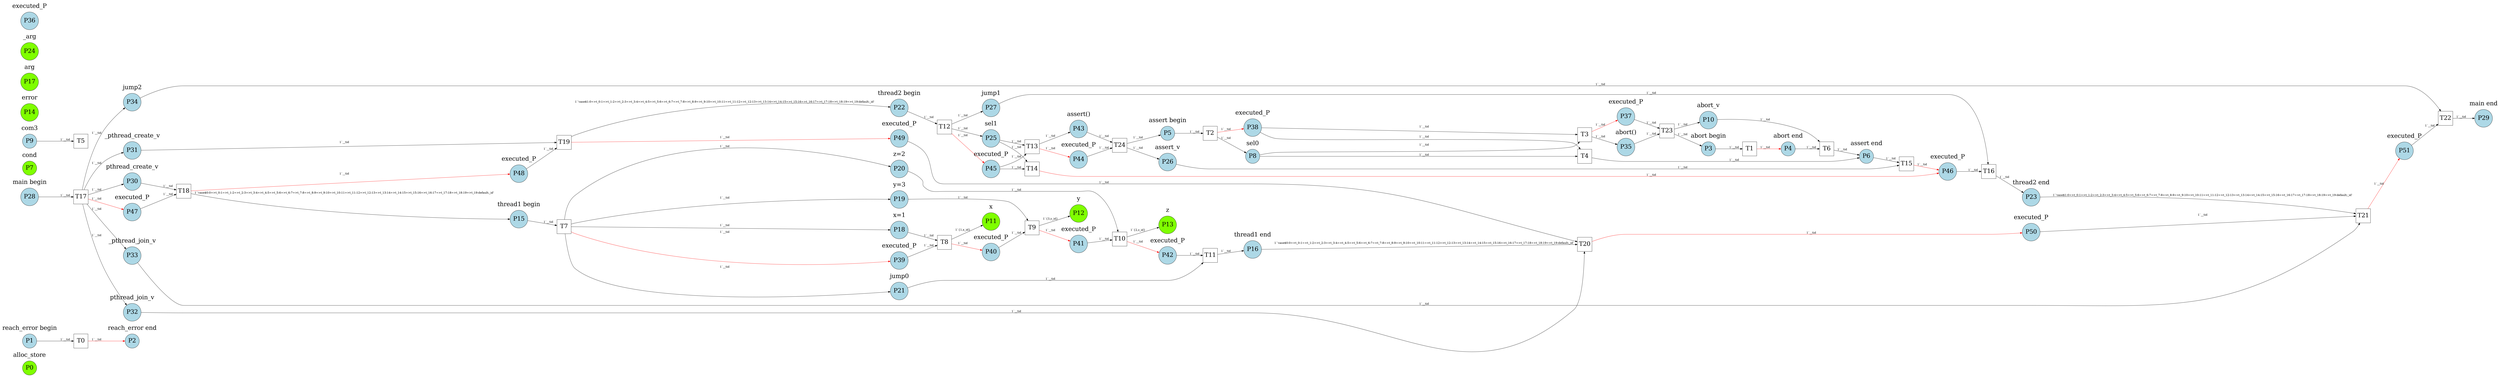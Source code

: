digraph G{
rankdir = LR
subgraph cluster_P0{fontsize = 30;label="alloc_store";color="white"P0[shape=circle,fontsize = 30,width=1,style="filled",color="black",fillcolor="chartreuse"]}
subgraph cluster_P1{fontsize = 30;label="reach_error begin";color="white"P1[shape=circle,fontsize = 30,width=1,style="filled",color="black",fillcolor="lightblue"]}
subgraph cluster_P2{fontsize = 30;label="reach_error end";color="white"P2[shape=circle,fontsize = 30,width=1,style="filled",color="black",fillcolor="lightblue"]}
subgraph cluster_P3{fontsize = 30;label="abort begin";color="white"P3[shape=circle,fontsize = 30,width=1,style="filled",color="black",fillcolor="lightblue"]}
subgraph cluster_P4{fontsize = 30;label="abort end";color="white"P4[shape=circle,fontsize = 30,width=1,style="filled",color="black",fillcolor="lightblue"]}
subgraph cluster_P5{fontsize = 30;label="assert begin";color="white"P5[shape=circle,fontsize = 30,width=1,style="filled",color="black",fillcolor="lightblue"]}
subgraph cluster_P6{fontsize = 30;label="assert end";color="white"P6[shape=circle,fontsize = 30,width=1,style="filled",color="black",fillcolor="lightblue"]}
subgraph cluster_P7{fontsize = 30;label="cond";color="white"P7[shape=circle,fontsize = 30,width=1,style="filled",color="black",fillcolor="chartreuse"]}
subgraph cluster_P8{fontsize = 30;label="sel0";color="white"P8[shape=circle,fontsize = 30,width=1,style="filled",color="black",fillcolor="lightblue"]}
subgraph cluster_P9{fontsize = 30;label="com3";color="white"P9[shape=circle,fontsize = 30,width=1,style="filled",color="black",fillcolor="lightblue"]}
subgraph cluster_P10{fontsize = 30;label="abort_v";color="white"P10[shape=circle,fontsize = 30,width=1,style="filled",color="black",fillcolor="lightblue"]}
subgraph cluster_P11{fontsize = 30;label="x";color="white"P11[shape=circle,fontsize = 30,width=1,style="filled",color="black",fillcolor="chartreuse"]}
subgraph cluster_P12{fontsize = 30;label="y";color="white"P12[shape=circle,fontsize = 30,width=1,style="filled",color="black",fillcolor="chartreuse"]}
subgraph cluster_P13{fontsize = 30;label="z";color="white"P13[shape=circle,fontsize = 30,width=1,style="filled",color="black",fillcolor="chartreuse"]}
subgraph cluster_P14{fontsize = 30;label="error";color="white"P14[shape=circle,fontsize = 30,width=1,style="filled",color="black",fillcolor="chartreuse"]}
subgraph cluster_P15{fontsize = 30;label="thread1 begin";color="white"P15[shape=circle,fontsize = 30,width=1,style="filled",color="black",fillcolor="lightblue"]}
subgraph cluster_P16{fontsize = 30;label="thread1 end";color="white"P16[shape=circle,fontsize = 30,width=1,style="filled",color="black",fillcolor="lightblue"]}
subgraph cluster_P17{fontsize = 30;label="arg";color="white"P17[shape=circle,fontsize = 30,width=1,style="filled",color="black",fillcolor="chartreuse"]}
subgraph cluster_P18{fontsize = 30;label="x=1";color="white"P18[shape=circle,fontsize = 30,width=1,style="filled",color="black",fillcolor="lightblue"]}
subgraph cluster_P19{fontsize = 30;label="y=3";color="white"P19[shape=circle,fontsize = 30,width=1,style="filled",color="black",fillcolor="lightblue"]}
subgraph cluster_P20{fontsize = 30;label="z=2";color="white"P20[shape=circle,fontsize = 30,width=1,style="filled",color="black",fillcolor="lightblue"]}
subgraph cluster_P21{fontsize = 30;label="jump0";color="white"P21[shape=circle,fontsize = 30,width=1,style="filled",color="black",fillcolor="lightblue"]}
subgraph cluster_P22{fontsize = 30;label="thread2 begin";color="white"P22[shape=circle,fontsize = 30,width=1,style="filled",color="black",fillcolor="lightblue"]}
subgraph cluster_P23{fontsize = 30;label="thread2 end";color="white"P23[shape=circle,fontsize = 30,width=1,style="filled",color="black",fillcolor="lightblue"]}
subgraph cluster_P24{fontsize = 30;label="_arg";color="white"P24[shape=circle,fontsize = 30,width=1,style="filled",color="black",fillcolor="chartreuse"]}
subgraph cluster_P25{fontsize = 30;label="sel1";color="white"P25[shape=circle,fontsize = 30,width=1,style="filled",color="black",fillcolor="lightblue"]}
subgraph cluster_P26{fontsize = 30;label="assert_v";color="white"P26[shape=circle,fontsize = 30,width=1,style="filled",color="black",fillcolor="lightblue"]}
subgraph cluster_P27{fontsize = 30;label="jump1";color="white"P27[shape=circle,fontsize = 30,width=1,style="filled",color="black",fillcolor="lightblue"]}
subgraph cluster_P28{fontsize = 30;label="main begin";color="white"P28[shape=circle,fontsize = 30,width=1,style="filled",color="black",fillcolor="lightblue"]}
subgraph cluster_P29{fontsize = 30;label="main end";color="white"P29[shape=circle,fontsize = 30,width=1,style="filled",color="black",fillcolor="lightblue"]}
subgraph cluster_P30{fontsize = 30;label="pthread_create_v";color="white"P30[shape=circle,fontsize = 30,width=1,style="filled",color="black",fillcolor="lightblue"]}
subgraph cluster_P31{fontsize = 30;label="_pthread_create_v";color="white"P31[shape=circle,fontsize = 30,width=1,style="filled",color="black",fillcolor="lightblue"]}
subgraph cluster_P32{fontsize = 30;label="pthread_join_v";color="white"P32[shape=circle,fontsize = 30,width=1,style="filled",color="black",fillcolor="lightblue"]}
subgraph cluster_P33{fontsize = 30;label="_pthread_join_v";color="white"P33[shape=circle,fontsize = 30,width=1,style="filled",color="black",fillcolor="lightblue"]}
subgraph cluster_P34{fontsize = 30;label="jump2";color="white"P34[shape=circle,fontsize = 30,width=1,style="filled",color="black",fillcolor="lightblue"]}
subgraph cluster_P35{fontsize = 30;label="abort()";color="white"P35[shape=circle,fontsize = 30,width=1,style="filled",color="black",fillcolor="lightblue"]}
subgraph cluster_P36{fontsize = 30;label="executed_P";color="white"P36[shape=circle,fontsize = 30,width=1,style="filled",color="black",fillcolor="lightblue"]}
subgraph cluster_P37{fontsize = 30;label="executed_P";color="white"P37[shape=circle,fontsize = 30,width=1,style="filled",color="black",fillcolor="lightblue"]}
subgraph cluster_P38{fontsize = 30;label="executed_P";color="white"P38[shape=circle,fontsize = 30,width=1,style="filled",color="black",fillcolor="lightblue"]}
subgraph cluster_P39{fontsize = 30;label="executed_P";color="white"P39[shape=circle,fontsize = 30,width=1,style="filled",color="black",fillcolor="lightblue"]}
subgraph cluster_P40{fontsize = 30;label="executed_P";color="white"P40[shape=circle,fontsize = 30,width=1,style="filled",color="black",fillcolor="lightblue"]}
subgraph cluster_P41{fontsize = 30;label="executed_P";color="white"P41[shape=circle,fontsize = 30,width=1,style="filled",color="black",fillcolor="lightblue"]}
subgraph cluster_P42{fontsize = 30;label="executed_P";color="white"P42[shape=circle,fontsize = 30,width=1,style="filled",color="black",fillcolor="lightblue"]}
subgraph cluster_P43{fontsize = 30;label="assert()";color="white"P43[shape=circle,fontsize = 30,width=1,style="filled",color="black",fillcolor="lightblue"]}
subgraph cluster_P44{fontsize = 30;label="executed_P";color="white"P44[shape=circle,fontsize = 30,width=1,style="filled",color="black",fillcolor="lightblue"]}
subgraph cluster_P45{fontsize = 30;label="executed_P";color="white"P45[shape=circle,fontsize = 30,width=1,style="filled",color="black",fillcolor="lightblue"]}
subgraph cluster_P46{fontsize = 30;label="executed_P";color="white"P46[shape=circle,fontsize = 30,width=1,style="filled",color="black",fillcolor="lightblue"]}
subgraph cluster_P47{fontsize = 30;label="executed_P";color="white"P47[shape=circle,fontsize = 30,width=1,style="filled",color="black",fillcolor="lightblue"]}
subgraph cluster_P48{fontsize = 30;label="executed_P";color="white"P48[shape=circle,fontsize = 30,width=1,style="filled",color="black",fillcolor="lightblue"]}
subgraph cluster_P49{fontsize = 30;label="executed_P";color="white"P49[shape=circle,fontsize = 30,width=1,style="filled",color="black",fillcolor="lightblue"]}
subgraph cluster_P50{fontsize = 30;label="executed_P";color="white"P50[shape=circle,fontsize = 30,width=1,style="filled",color="black",fillcolor="lightblue"]}
subgraph cluster_P51{fontsize = 30;label="executed_P";color="white"P51[shape=circle,fontsize = 30,width=1,style="filled",color="black",fillcolor="lightblue"]}
T0[shape=box,fontsize = 30,width=1,height=1]
T1[shape=box,fontsize = 30,width=1,height=1]
T2[shape=box,fontsize = 30,width=1,height=1]
T3[shape=box,fontsize = 30,width=1,height=1]
T4[shape=box,fontsize = 30,width=1,height=1]
T5[shape=box,fontsize = 30,width=1,height=1]
T6[shape=box,fontsize = 30,width=1,height=1]
T7[shape=box,fontsize = 30,width=1,height=1]
T8[shape=box,fontsize = 30,width=1,height=1]
T9[shape=box,fontsize = 30,width=1,height=1]
T10[shape=box,fontsize = 30,width=1,height=1]
T11[shape=box,fontsize = 30,width=1,height=1]
T12[shape=box,fontsize = 30,width=1,height=1]
T13[shape=box,fontsize = 30,width=1,height=1]
T14[shape=box,fontsize = 30,width=1,height=1]
T15[shape=box,fontsize = 30,width=1,height=1]
T16[shape=box,fontsize = 30,width=1,height=1]
T17[shape=box,fontsize = 30,width=1,height=1]
T18[shape=box,fontsize = 30,width=1,height=1]
T19[shape=box,fontsize = 30,width=1,height=1]
T20[shape=box,fontsize = 30,width=1,height=1]
T21[shape=box,fontsize = 30,width=1,height=1]
T22[shape=box,fontsize = 30,width=1,height=1]
T23[shape=box,fontsize = 30,width=1,height=1]
T24[shape=box,fontsize = 30,width=1,height=1]
P1->T0[label="1`__tid"]
P3->T1[label="1`__tid"]
P5->T2[label="1`__tid"]
P8->T3[label="1`__tid"]
P8->T4[label="1`__tid"]
P9->T5[label="1`__tid"]
P10->T6[label="1`__tid"]
P15->T7[label="1`__tid"]
P18->T8[label="1`__tid"]
P19->T9[label="1`__tid"]
P20->T10[label="1`__tid"]
P21->T11[label="1`__tid"]
P22->T12[label="1`__tid"]
P25->T13[label="1`__tid"]
P25->T14[label="1`__tid"]
P26->T15[label="1`__tid"]
P27->T16[label="1`__tid"]
P28->T17[label="1`__tid"]
P30->T18[label="1`__tid"]
P31->T19[label="1`__tid"]
P32->T20[label="1`__tid"]
P33->T21[label="1`__tid"]
P34->T22[label="1`__tid"]
T0->P2[color="red",label="1`__tid"]
T1->P4[color="red",label="1`__tid"]
P35->T23[label="1`__tid"]
T23->P3[label="1`__tid"]
T23->P10[label="1`__tid"]
P4->T6[label="1`__tid"]
T3->P37[color="red",label="1`__tid"]
T2->P8[label="1`__tid"]
T2->P38[color="red",label="1`__tid"]
P38->T3[label="1`__tid"]
P38->T4[label="1`__tid"]
T6->P6[label="1`__tid"]
T4->P6[label="1`__tid"]
T8->P11[label="1`{1,x_id}"]
T9->P12[label="1`{3,y_id}"]
T10->P13[label="1`{2,z_id}"]
T11->P16[label="1`__tid"]
T7->P18[label="1`__tid"]
T7->P39[color="red",label="1`__tid"]
P39->T8[label="1`__tid"]
T7->P19[label="1`__tid"]
T8->P40[color="red",label="1`__tid"]
P40->T9[label="1`__tid"]
T7->P20[label="1`__tid"]
T9->P41[color="red",label="1`__tid"]
P41->T10[label="1`__tid"]
T7->P21[label="1`__tid"]
T10->P42[color="red",label="1`__tid"]
P42->T11[label="1`__tid"]
P43->T24[label="1`__tid"]
T24->P5[label="1`__tid"]
T24->P26[label="1`__tid"]
P6->T15[label="1`__tid"]
T13->P43[label="1`__tid"]
T13->P44[color="red",label="1`__tid"]
P44->T24[label="1`__tid"]
T16->P23[label="1`__tid"]
T12->P25[label="1`__tid"]
T12->P45[color="red",label="1`__tid"]
P45->T13[label="1`__tid"]
P45->T14[label="1`__tid"]
T12->P27[label="1`__tid"]
T15->P46[color="red",label="1`__tid"]
T14->P46[color="red",label="1`__tid"]
P46->T16[label="1`__tid"]
T18->P15[label="1`'case$0:0=>t_0:1=>t_1:2=>t_2:3=>t_3:4=>t_4:5=>t_5:6=>t_6:7=>t_7:8=>t_8:9=>t_9:10=>t_10:11=>t_11:12=>t_12:13=>t_13:14=>t_14:15=>t_15:16=>t_16:17=>t_17:18=>t_18:19=>t_19:default;_id'"]
T19->P22[label="1`'case$1:0=>t_0:1=>t_1:2=>t_2:3=>t_3:4=>t_4:5=>t_5:6=>t_6:7=>t_7:8=>t_8:9=>t_9:10=>t_10:11=>t_11:12=>t_12:13=>t_13:14=>t_14:15=>t_15:16=>t_16:17=>t_17:18=>t_18:19=>t_19:default;_id'"]
P16->T20[label="1`'case$0:0=>t_0:1=>t_1:2=>t_2:3=>t_3:4=>t_4:5=>t_5:6=>t_6:7=>t_7:8=>t_8:9=>t_9:10=>t_10:11=>t_11:12=>t_12:13=>t_13:14=>t_14:15=>t_15:16=>t_16:17=>t_17:18=>t_18:19=>t_19:default;_id'"]
P23->T21[label="1`'case$1:0=>t_0:1=>t_1:2=>t_2:3=>t_3:4=>t_4:5=>t_5:6=>t_6:7=>t_7:8=>t_8:9=>t_9:10=>t_10:11=>t_11:12=>t_12:13=>t_13:14=>t_14:15=>t_15:16=>t_16:17=>t_17:18=>t_18:19=>t_19:default;_id'"]
T22->P29[label="1`__tid"]
T17->P30[label="1`__tid"]
T17->P47[color="red",label="1`__tid"]
P47->T18[label="1`__tid"]
T17->P31[label="1`__tid"]
T18->P48[color="red",label="1`__tid"]
P48->T19[label="1`__tid"]
T17->P32[label="1`__tid"]
T19->P49[color="red",label="1`__tid"]
P49->T20[label="1`__tid"]
T17->P33[label="1`__tid"]
T20->P50[color="red",label="1`__tid"]
P50->T21[label="1`__tid"]
T17->P34[label="1`__tid"]
T21->P51[color="red",label="1`__tid"]
P51->T22[label="1`__tid"]
T3->P35[label="1`__tid"]
P37->T23[label="1`__tid"]
}
